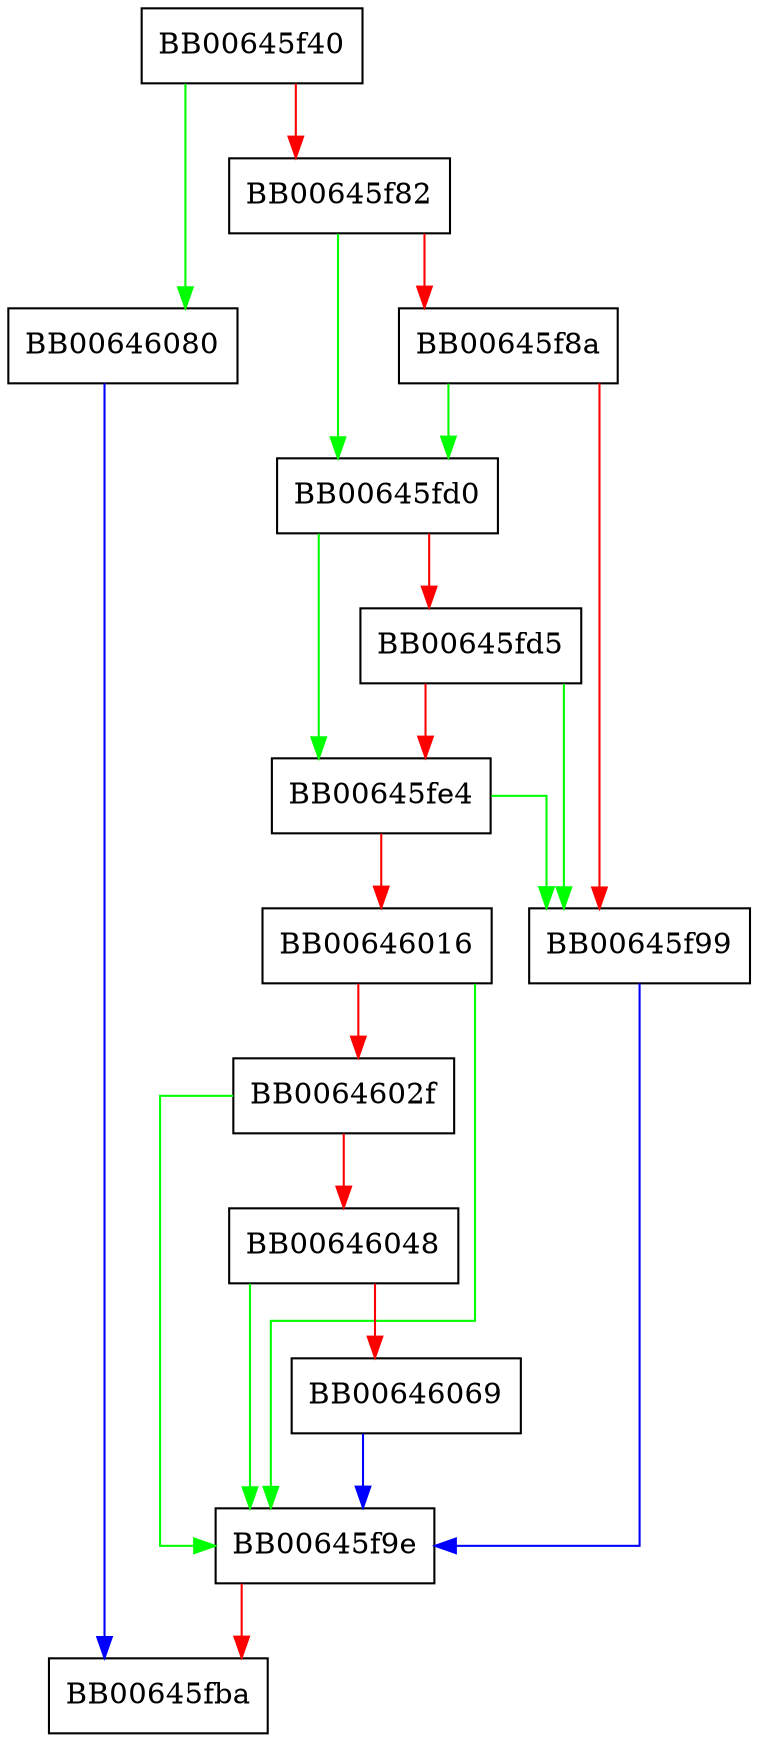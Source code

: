 digraph srp_Calc_xy {
  node [shape="box"];
  graph [splines=ortho];
  BB00645f40 -> BB00646080 [color="green"];
  BB00645f40 -> BB00645f82 [color="red"];
  BB00645f82 -> BB00645fd0 [color="green"];
  BB00645f82 -> BB00645f8a [color="red"];
  BB00645f8a -> BB00645fd0 [color="green"];
  BB00645f8a -> BB00645f99 [color="red"];
  BB00645f99 -> BB00645f9e [color="blue"];
  BB00645f9e -> BB00645fba [color="red"];
  BB00645fd0 -> BB00645fe4 [color="green"];
  BB00645fd0 -> BB00645fd5 [color="red"];
  BB00645fd5 -> BB00645f99 [color="green"];
  BB00645fd5 -> BB00645fe4 [color="red"];
  BB00645fe4 -> BB00645f99 [color="green"];
  BB00645fe4 -> BB00646016 [color="red"];
  BB00646016 -> BB00645f9e [color="green"];
  BB00646016 -> BB0064602f [color="red"];
  BB0064602f -> BB00645f9e [color="green"];
  BB0064602f -> BB00646048 [color="red"];
  BB00646048 -> BB00645f9e [color="green"];
  BB00646048 -> BB00646069 [color="red"];
  BB00646069 -> BB00645f9e [color="blue"];
  BB00646080 -> BB00645fba [color="blue"];
}